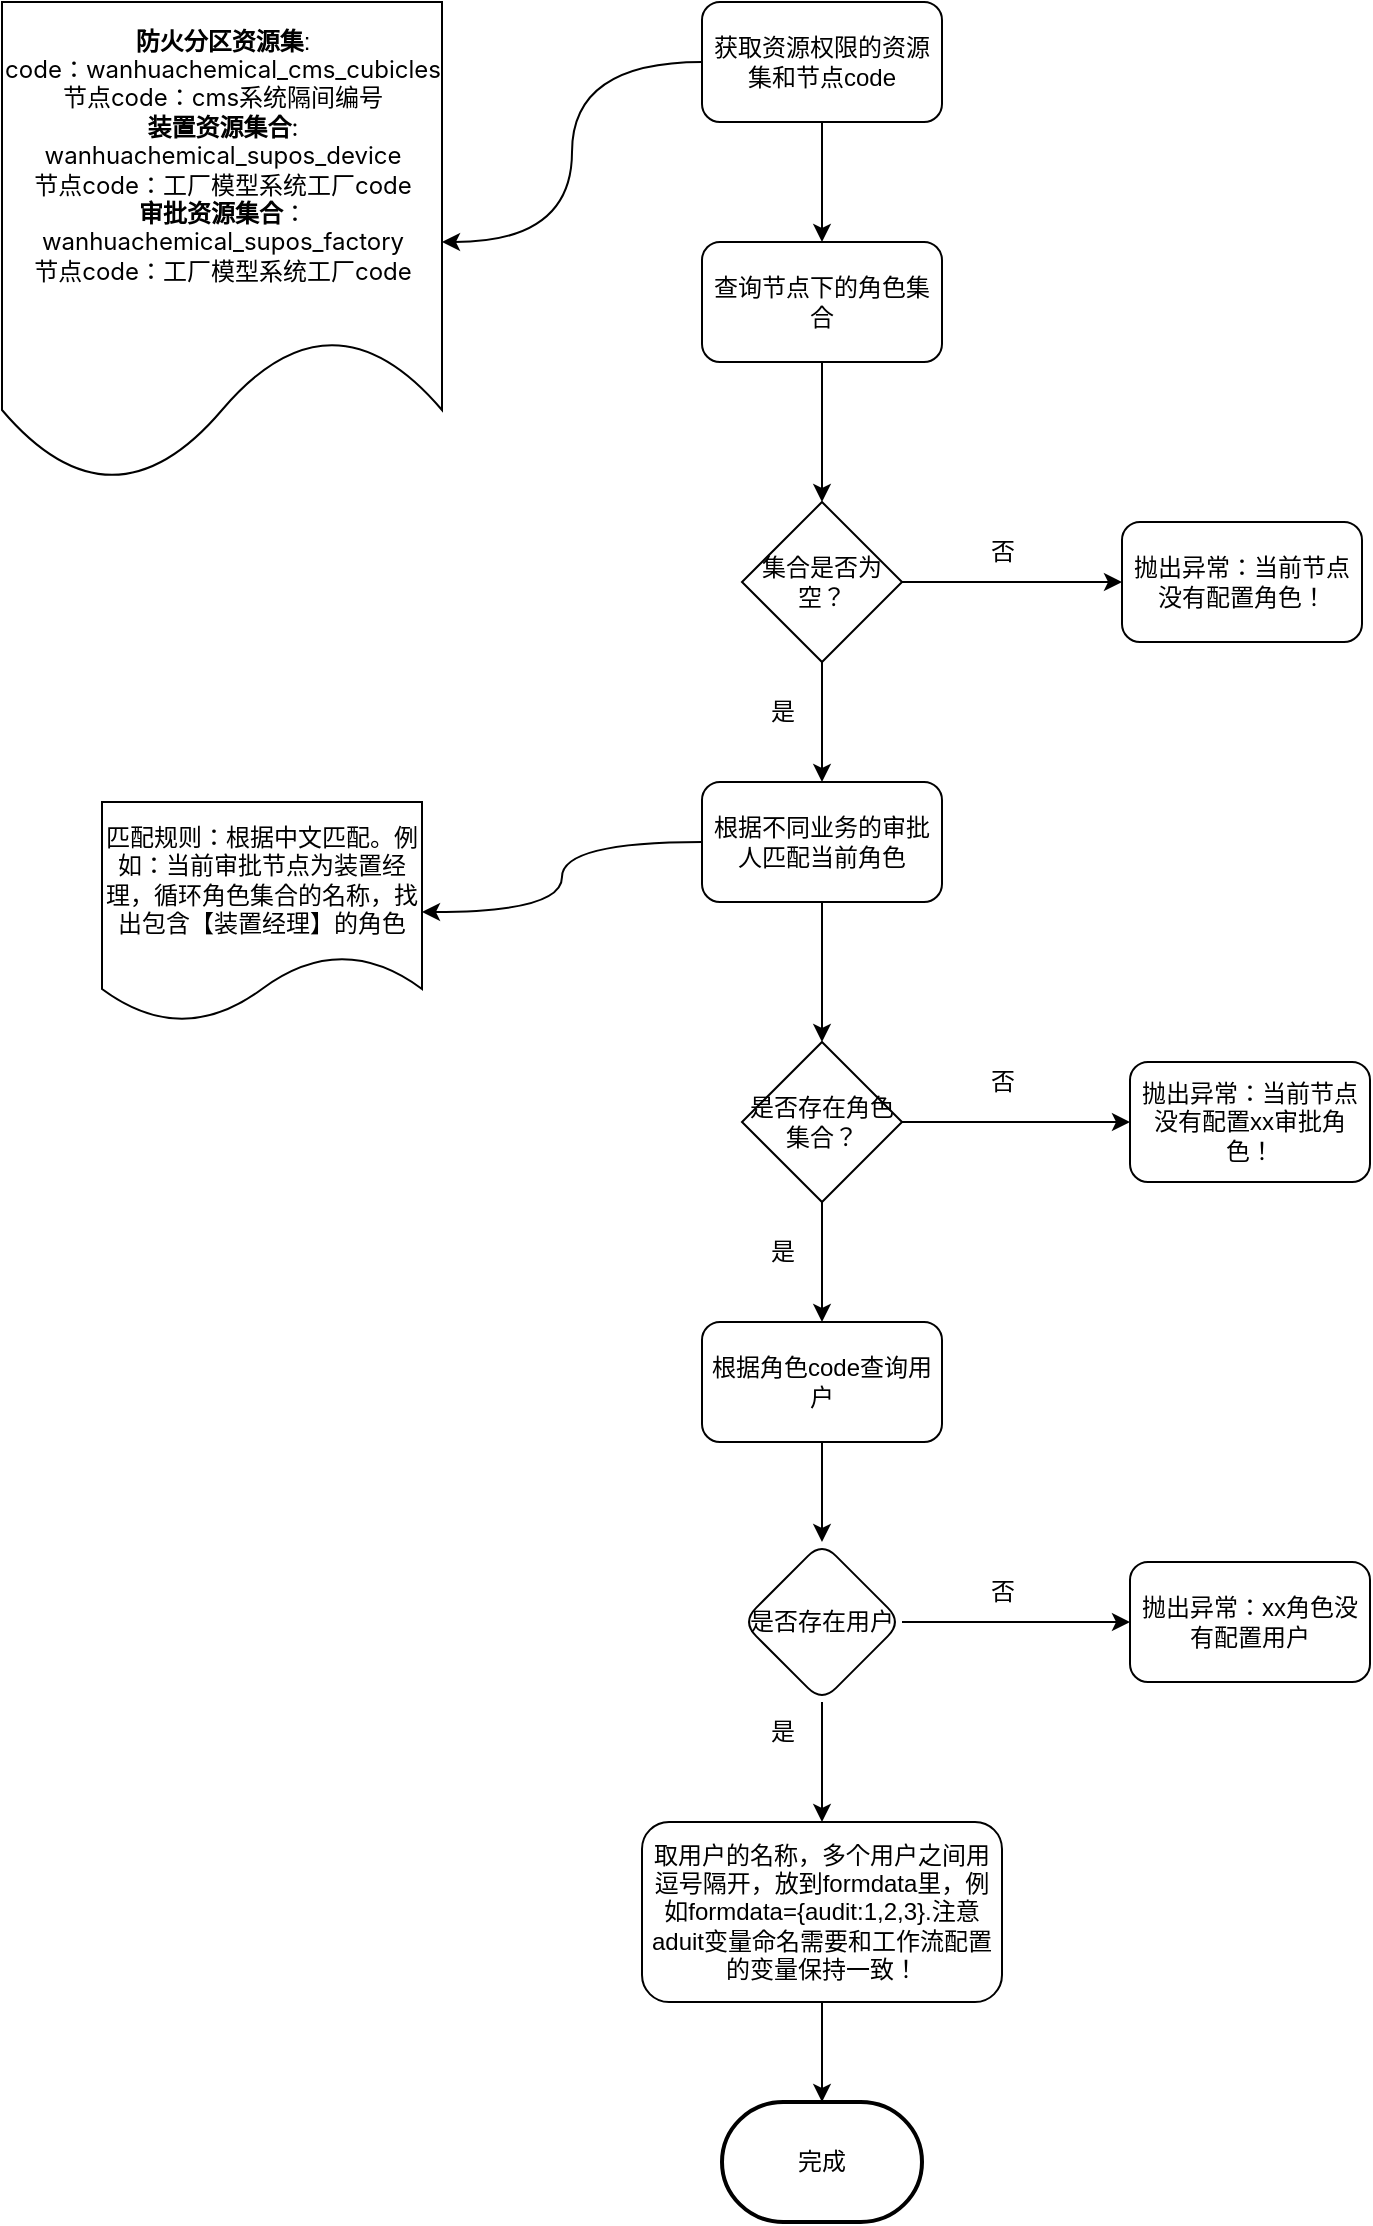 <mxfile version="20.3.7" type="github"><diagram id="dbzxt-4-bUbm2gbqSGAN" name="第 1 页"><mxGraphModel dx="1773" dy="557" grid="1" gridSize="10" guides="1" tooltips="1" connect="1" arrows="1" fold="1" page="1" pageScale="1" pageWidth="827" pageHeight="1169" math="0" shadow="0"><root><mxCell id="0"/><mxCell id="1" parent="0"/><mxCell id="L5Kvcgq7G3uhJZbT_hr6-24" value="" style="edgeStyle=orthogonalEdgeStyle;rounded=0;orthogonalLoop=1;jettySize=auto;html=1;" edge="1" parent="1" source="L5Kvcgq7G3uhJZbT_hr6-1" target="L5Kvcgq7G3uhJZbT_hr6-2"><mxGeometry relative="1" as="geometry"/></mxCell><mxCell id="L5Kvcgq7G3uhJZbT_hr6-51" style="edgeStyle=orthogonalEdgeStyle;curved=1;rounded=0;orthogonalLoop=1;jettySize=auto;html=1;" edge="1" parent="1" source="L5Kvcgq7G3uhJZbT_hr6-1" target="L5Kvcgq7G3uhJZbT_hr6-43"><mxGeometry relative="1" as="geometry"/></mxCell><mxCell id="L5Kvcgq7G3uhJZbT_hr6-1" value="获取资源权限的资源集和节点code" style="rounded=1;whiteSpace=wrap;html=1;" vertex="1" parent="1"><mxGeometry x="200" y="40" width="120" height="60" as="geometry"/></mxCell><mxCell id="L5Kvcgq7G3uhJZbT_hr6-25" value="" style="edgeStyle=orthogonalEdgeStyle;rounded=0;orthogonalLoop=1;jettySize=auto;html=1;" edge="1" parent="1" source="L5Kvcgq7G3uhJZbT_hr6-2" target="L5Kvcgq7G3uhJZbT_hr6-3"><mxGeometry relative="1" as="geometry"/></mxCell><mxCell id="L5Kvcgq7G3uhJZbT_hr6-2" value="查询节点下的角色集合" style="rounded=1;whiteSpace=wrap;html=1;" vertex="1" parent="1"><mxGeometry x="200" y="160" width="120" height="60" as="geometry"/></mxCell><mxCell id="L5Kvcgq7G3uhJZbT_hr6-7" value="" style="edgeStyle=orthogonalEdgeStyle;rounded=0;orthogonalLoop=1;jettySize=auto;html=1;" edge="1" parent="1" source="L5Kvcgq7G3uhJZbT_hr6-3" target="L5Kvcgq7G3uhJZbT_hr6-4"><mxGeometry relative="1" as="geometry"/></mxCell><mxCell id="L5Kvcgq7G3uhJZbT_hr6-9" value="" style="edgeStyle=orthogonalEdgeStyle;rounded=0;orthogonalLoop=1;jettySize=auto;html=1;" edge="1" parent="1" source="L5Kvcgq7G3uhJZbT_hr6-3" target="L5Kvcgq7G3uhJZbT_hr6-8"><mxGeometry relative="1" as="geometry"/></mxCell><mxCell id="L5Kvcgq7G3uhJZbT_hr6-3" value="集合是否为空？" style="rhombus;whiteSpace=wrap;html=1;" vertex="1" parent="1"><mxGeometry x="220" y="290" width="80" height="80" as="geometry"/></mxCell><mxCell id="L5Kvcgq7G3uhJZbT_hr6-10" value="" style="edgeStyle=orthogonalEdgeStyle;rounded=0;orthogonalLoop=1;jettySize=auto;html=1;" edge="1" parent="1" source="L5Kvcgq7G3uhJZbT_hr6-4" target="L5Kvcgq7G3uhJZbT_hr6-5"><mxGeometry relative="1" as="geometry"/></mxCell><mxCell id="L5Kvcgq7G3uhJZbT_hr6-53" style="edgeStyle=orthogonalEdgeStyle;curved=1;rounded=0;orthogonalLoop=1;jettySize=auto;html=1;" edge="1" parent="1" source="L5Kvcgq7G3uhJZbT_hr6-4" target="L5Kvcgq7G3uhJZbT_hr6-52"><mxGeometry relative="1" as="geometry"/></mxCell><mxCell id="L5Kvcgq7G3uhJZbT_hr6-4" value="根据不同业务的审批人匹配当前角色" style="rounded=1;whiteSpace=wrap;html=1;" vertex="1" parent="1"><mxGeometry x="200" y="430" width="120" height="60" as="geometry"/></mxCell><mxCell id="L5Kvcgq7G3uhJZbT_hr6-12" value="" style="edgeStyle=orthogonalEdgeStyle;rounded=0;orthogonalLoop=1;jettySize=auto;html=1;" edge="1" parent="1" source="L5Kvcgq7G3uhJZbT_hr6-5" target="L5Kvcgq7G3uhJZbT_hr6-11"><mxGeometry relative="1" as="geometry"/></mxCell><mxCell id="L5Kvcgq7G3uhJZbT_hr6-14" value="" style="edgeStyle=orthogonalEdgeStyle;rounded=0;orthogonalLoop=1;jettySize=auto;html=1;" edge="1" parent="1" source="L5Kvcgq7G3uhJZbT_hr6-5" target="L5Kvcgq7G3uhJZbT_hr6-13"><mxGeometry relative="1" as="geometry"/></mxCell><mxCell id="L5Kvcgq7G3uhJZbT_hr6-5" value="是否存在角色集合？" style="rhombus;whiteSpace=wrap;html=1;" vertex="1" parent="1"><mxGeometry x="220" y="560" width="80" height="80" as="geometry"/></mxCell><mxCell id="L5Kvcgq7G3uhJZbT_hr6-8" value="抛出异常：当前节点没有配置角色！" style="rounded=1;whiteSpace=wrap;html=1;" vertex="1" parent="1"><mxGeometry x="410" y="300" width="120" height="60" as="geometry"/></mxCell><mxCell id="L5Kvcgq7G3uhJZbT_hr6-11" value="抛出异常：当前节点没有配置xx审批角色！" style="rounded=1;whiteSpace=wrap;html=1;" vertex="1" parent="1"><mxGeometry x="414" y="570" width="120" height="60" as="geometry"/></mxCell><mxCell id="L5Kvcgq7G3uhJZbT_hr6-16" value="" style="edgeStyle=orthogonalEdgeStyle;rounded=0;orthogonalLoop=1;jettySize=auto;html=1;" edge="1" parent="1" source="L5Kvcgq7G3uhJZbT_hr6-13" target="L5Kvcgq7G3uhJZbT_hr6-15"><mxGeometry relative="1" as="geometry"/></mxCell><mxCell id="L5Kvcgq7G3uhJZbT_hr6-13" value="根据角色code查询用户" style="rounded=1;whiteSpace=wrap;html=1;" vertex="1" parent="1"><mxGeometry x="200" y="700" width="120" height="60" as="geometry"/></mxCell><mxCell id="L5Kvcgq7G3uhJZbT_hr6-18" value="" style="edgeStyle=orthogonalEdgeStyle;rounded=0;orthogonalLoop=1;jettySize=auto;html=1;" edge="1" parent="1" source="L5Kvcgq7G3uhJZbT_hr6-15" target="L5Kvcgq7G3uhJZbT_hr6-17"><mxGeometry relative="1" as="geometry"/></mxCell><mxCell id="L5Kvcgq7G3uhJZbT_hr6-20" value="" style="edgeStyle=orthogonalEdgeStyle;rounded=0;orthogonalLoop=1;jettySize=auto;html=1;" edge="1" parent="1" source="L5Kvcgq7G3uhJZbT_hr6-15" target="L5Kvcgq7G3uhJZbT_hr6-19"><mxGeometry relative="1" as="geometry"/></mxCell><mxCell id="L5Kvcgq7G3uhJZbT_hr6-15" value="是否存在用户" style="rhombus;whiteSpace=wrap;html=1;rounded=1;" vertex="1" parent="1"><mxGeometry x="220" y="810" width="80" height="80" as="geometry"/></mxCell><mxCell id="L5Kvcgq7G3uhJZbT_hr6-17" value="抛出异常：xx角色没有配置用户" style="rounded=1;whiteSpace=wrap;html=1;" vertex="1" parent="1"><mxGeometry x="414" y="820" width="120" height="60" as="geometry"/></mxCell><mxCell id="L5Kvcgq7G3uhJZbT_hr6-29" value="" style="edgeStyle=orthogonalEdgeStyle;rounded=0;orthogonalLoop=1;jettySize=auto;html=1;" edge="1" parent="1" source="L5Kvcgq7G3uhJZbT_hr6-19" target="L5Kvcgq7G3uhJZbT_hr6-28"><mxGeometry relative="1" as="geometry"/></mxCell><mxCell id="L5Kvcgq7G3uhJZbT_hr6-19" value="取用户的名称，多个用户之间用逗号隔开，放到formdata里，例如formdata={audit:1,2,3}.注意aduit变量命名需要和工作流配置的变量保持一致！" style="rounded=1;whiteSpace=wrap;html=1;" vertex="1" parent="1"><mxGeometry x="170" y="950" width="180" height="90" as="geometry"/></mxCell><mxCell id="L5Kvcgq7G3uhJZbT_hr6-28" value="完成" style="strokeWidth=2;html=1;shape=mxgraph.flowchart.terminator;whiteSpace=wrap;" vertex="1" parent="1"><mxGeometry x="210" y="1090" width="100" height="60" as="geometry"/></mxCell><mxCell id="L5Kvcgq7G3uhJZbT_hr6-30" value="否" style="text;html=1;resizable=0;autosize=1;align=center;verticalAlign=middle;points=[];fillColor=none;strokeColor=none;rounded=0;" vertex="1" parent="1"><mxGeometry x="330" y="565" width="40" height="30" as="geometry"/></mxCell><mxCell id="L5Kvcgq7G3uhJZbT_hr6-31" value="否" style="text;html=1;resizable=0;autosize=1;align=center;verticalAlign=middle;points=[];fillColor=none;strokeColor=none;rounded=0;" vertex="1" parent="1"><mxGeometry x="330" y="820" width="40" height="30" as="geometry"/></mxCell><mxCell id="L5Kvcgq7G3uhJZbT_hr6-32" value="是" style="text;html=1;resizable=0;autosize=1;align=center;verticalAlign=middle;points=[];fillColor=none;strokeColor=none;rounded=0;" vertex="1" parent="1"><mxGeometry x="220" y="650" width="40" height="30" as="geometry"/></mxCell><mxCell id="L5Kvcgq7G3uhJZbT_hr6-33" value="是" style="text;html=1;resizable=0;autosize=1;align=center;verticalAlign=middle;points=[];fillColor=none;strokeColor=none;rounded=0;" vertex="1" parent="1"><mxGeometry x="220" y="890" width="40" height="30" as="geometry"/></mxCell><mxCell id="L5Kvcgq7G3uhJZbT_hr6-43" value="&lt;b&gt;防火分区资源集&lt;/b&gt;:&lt;br&gt;&lt;span style=&quot;font-family: -apple-system, &amp;quot;system-ui&amp;quot;, &amp;quot;Segoe UI&amp;quot;, &amp;quot;PingFang SC&amp;quot;, &amp;quot;Hiragino Sans GB&amp;quot;, &amp;quot;Microsoft YaHei&amp;quot;, &amp;quot;Helvetica Neue&amp;quot;, Helvetica, Arial, sans-serif, &amp;quot;Apple Color Emoji&amp;quot;, &amp;quot;Segoe UI Emoji&amp;quot;, &amp;quot;Segoe UI Symbol&amp;quot;; text-align: start; background-color: rgb(255, 255, 255);&quot;&gt;code：wanhuachemical_cms_cubicles&lt;br&gt;节点code：cms系统隔间编号&lt;br&gt;&lt;/span&gt;&lt;span style=&quot;font-family: -apple-system, &amp;quot;system-ui&amp;quot;, &amp;quot;Segoe UI&amp;quot;, &amp;quot;PingFang SC&amp;quot;, &amp;quot;Hiragino Sans GB&amp;quot;, &amp;quot;Microsoft YaHei&amp;quot;, &amp;quot;Helvetica Neue&amp;quot;, Helvetica, Arial, sans-serif, &amp;quot;Apple Color Emoji&amp;quot;, &amp;quot;Segoe UI Emoji&amp;quot;, &amp;quot;Segoe UI Symbol&amp;quot;; text-align: start; background-color: rgb(255, 255, 255);&quot;&gt;&lt;b&gt;装置资源集合&lt;/b&gt;:&lt;br&gt;&lt;/span&gt;&lt;span style=&quot;font-family: -apple-system, &amp;quot;system-ui&amp;quot;, &amp;quot;Segoe UI&amp;quot;, &amp;quot;PingFang SC&amp;quot;, &amp;quot;Hiragino Sans GB&amp;quot;, &amp;quot;Microsoft YaHei&amp;quot;, &amp;quot;Helvetica Neue&amp;quot;, Helvetica, Arial, sans-serif, &amp;quot;Apple Color Emoji&amp;quot;, &amp;quot;Segoe UI Emoji&amp;quot;, &amp;quot;Segoe UI Symbol&amp;quot;; text-align: start; background-color: rgb(255, 255, 255);&quot;&gt;wanhuachemical_supos_device&lt;br&gt;节点code：工厂模型系统工厂code&lt;br&gt;&lt;/span&gt;&lt;span style=&quot;font-family: -apple-system, &amp;quot;system-ui&amp;quot;, &amp;quot;Segoe UI&amp;quot;, &amp;quot;PingFang SC&amp;quot;, &amp;quot;Hiragino Sans GB&amp;quot;, &amp;quot;Microsoft YaHei&amp;quot;, &amp;quot;Helvetica Neue&amp;quot;, Helvetica, Arial, sans-serif, &amp;quot;Apple Color Emoji&amp;quot;, &amp;quot;Segoe UI Emoji&amp;quot;, &amp;quot;Segoe UI Symbol&amp;quot;; text-align: start; background-color: rgb(255, 255, 255);&quot;&gt;&lt;b&gt;审批资源集合&lt;/b&gt;：&lt;br&gt;&lt;/span&gt;&lt;span style=&quot;font-family: -apple-system, &amp;quot;system-ui&amp;quot;, &amp;quot;Segoe UI&amp;quot;, &amp;quot;PingFang SC&amp;quot;, &amp;quot;Hiragino Sans GB&amp;quot;, &amp;quot;Microsoft YaHei&amp;quot;, &amp;quot;Helvetica Neue&amp;quot;, Helvetica, Arial, sans-serif, &amp;quot;Apple Color Emoji&amp;quot;, &amp;quot;Segoe UI Emoji&amp;quot;, &amp;quot;Segoe UI Symbol&amp;quot;; text-align: start; background-color: rgb(255, 255, 255);&quot;&gt;wanhuachemical_supos_factory&lt;br&gt;&lt;/span&gt;&lt;span style=&quot;font-family: -apple-system, &amp;quot;system-ui&amp;quot;, &amp;quot;Segoe UI&amp;quot;, &amp;quot;PingFang SC&amp;quot;, &amp;quot;Hiragino Sans GB&amp;quot;, &amp;quot;Microsoft YaHei&amp;quot;, &amp;quot;Helvetica Neue&amp;quot;, Helvetica, Arial, sans-serif, &amp;quot;Apple Color Emoji&amp;quot;, &amp;quot;Segoe UI Emoji&amp;quot;, &amp;quot;Segoe UI Symbol&amp;quot;; text-align: start; background-color: rgb(255, 255, 255);&quot;&gt;节点code：工厂模型系统工厂code&lt;/span&gt;&lt;span style=&quot;font-family: -apple-system, &amp;quot;system-ui&amp;quot;, &amp;quot;Segoe UI&amp;quot;, &amp;quot;PingFang SC&amp;quot;, &amp;quot;Hiragino Sans GB&amp;quot;, &amp;quot;Microsoft YaHei&amp;quot;, &amp;quot;Helvetica Neue&amp;quot;, Helvetica, Arial, sans-serif, &amp;quot;Apple Color Emoji&amp;quot;, &amp;quot;Segoe UI Emoji&amp;quot;, &amp;quot;Segoe UI Symbol&amp;quot;; text-align: start; background-color: rgb(255, 255, 255);&quot;&gt;&lt;br&gt;&lt;br&gt;&lt;/span&gt;" style="shape=document;html=1;boundedLbl=1;rounded=1;labelPosition=center;verticalLabelPosition=middle;align=center;verticalAlign=middle;fontColor=default;" vertex="1" parent="1"><mxGeometry x="-150" y="40" width="220" height="240" as="geometry"/></mxCell><mxCell id="L5Kvcgq7G3uhJZbT_hr6-52" value="匹配规则：根据中文匹配。例如：当前审批节点为装置经理，循环角色集合的名称，找出包含【装置经理】的角色" style="shape=document;whiteSpace=wrap;html=1;boundedLbl=1;" vertex="1" parent="1"><mxGeometry x="-100" y="440" width="160" height="110" as="geometry"/></mxCell><mxCell id="L5Kvcgq7G3uhJZbT_hr6-54" value="否" style="text;html=1;resizable=0;autosize=1;align=center;verticalAlign=middle;points=[];fillColor=none;strokeColor=none;rounded=0;" vertex="1" parent="1"><mxGeometry x="330" y="300" width="40" height="30" as="geometry"/></mxCell><mxCell id="L5Kvcgq7G3uhJZbT_hr6-55" value="是" style="text;html=1;resizable=0;autosize=1;align=center;verticalAlign=middle;points=[];fillColor=none;strokeColor=none;rounded=0;" vertex="1" parent="1"><mxGeometry x="220" y="380" width="40" height="30" as="geometry"/></mxCell></root></mxGraphModel></diagram></mxfile>